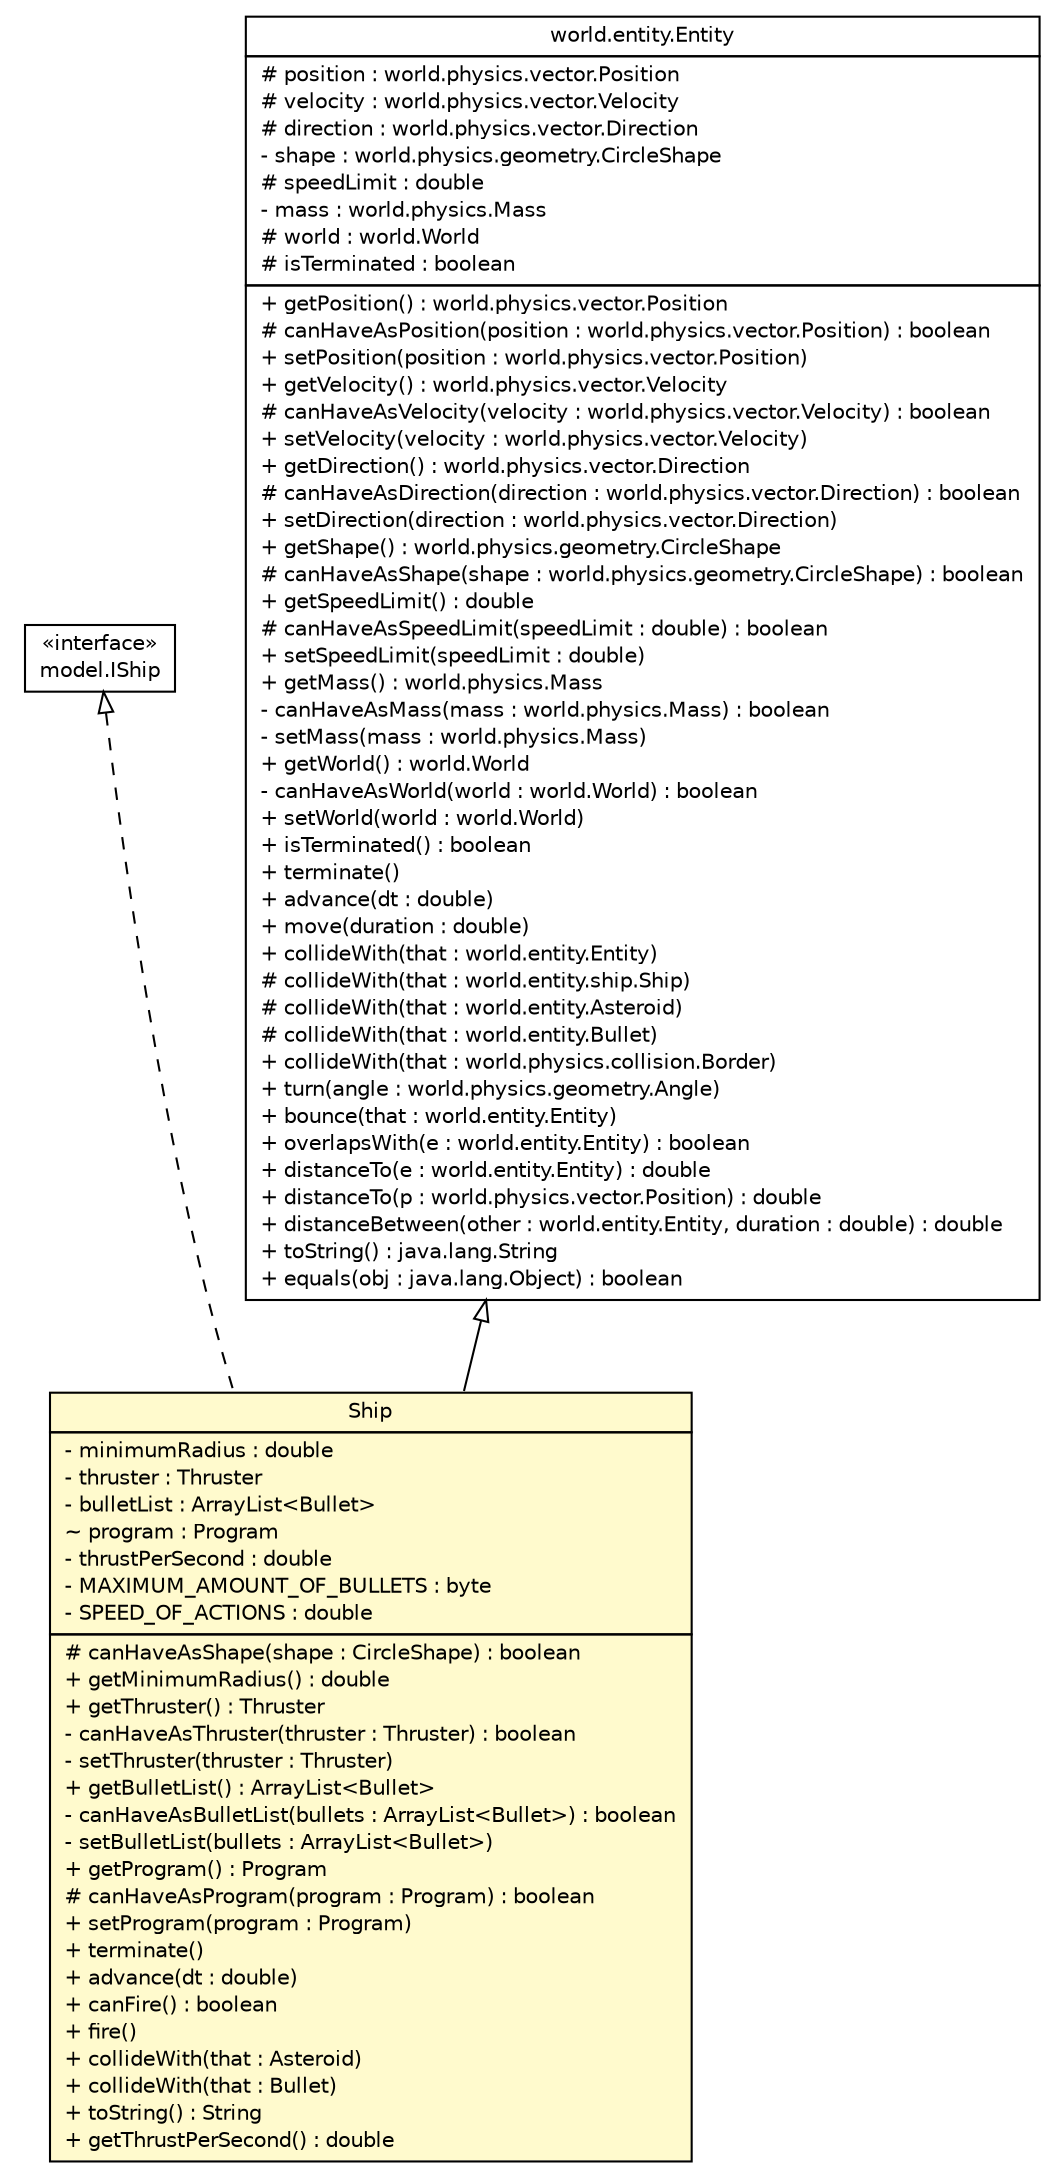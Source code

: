 #!/usr/local/bin/dot
#
# Class diagram 
# Generated by UMLGraph version R5_6 (http://www.umlgraph.org/)
#

digraph G {
	edge [fontname="Helvetica",fontsize=10,labelfontname="Helvetica",labelfontsize=10];
	node [fontname="Helvetica",fontsize=10,shape=plaintext];
	nodesep=0.25;
	ranksep=0.5;
	// model.IShip
	c15432 [label=<<table title="model.IShip" border="0" cellborder="1" cellspacing="0" cellpadding="2" port="p" href="../../../model/IShip.html">
		<tr><td><table border="0" cellspacing="0" cellpadding="1">
<tr><td align="center" balign="center"> &#171;interface&#187; </td></tr>
<tr><td align="center" balign="center"> model.IShip </td></tr>
		</table></td></tr>
		</table>>, URL="../../../model/IShip.html", fontname="Helvetica", fontcolor="black", fontsize=10.0];
	// world.entity.Entity
	c15522 [label=<<table title="world.entity.Entity" border="0" cellborder="1" cellspacing="0" cellpadding="2" port="p" href="../Entity.html">
		<tr><td><table border="0" cellspacing="0" cellpadding="1">
<tr><td align="center" balign="center"> world.entity.Entity </td></tr>
		</table></td></tr>
		<tr><td><table border="0" cellspacing="0" cellpadding="1">
<tr><td align="left" balign="left"> # position : world.physics.vector.Position </td></tr>
<tr><td align="left" balign="left"> # velocity : world.physics.vector.Velocity </td></tr>
<tr><td align="left" balign="left"> # direction : world.physics.vector.Direction </td></tr>
<tr><td align="left" balign="left"> - shape : world.physics.geometry.CircleShape </td></tr>
<tr><td align="left" balign="left"> # speedLimit : double </td></tr>
<tr><td align="left" balign="left"> - mass : world.physics.Mass </td></tr>
<tr><td align="left" balign="left"> # world : world.World </td></tr>
<tr><td align="left" balign="left"> # isTerminated : boolean </td></tr>
		</table></td></tr>
		<tr><td><table border="0" cellspacing="0" cellpadding="1">
<tr><td align="left" balign="left"> + getPosition() : world.physics.vector.Position </td></tr>
<tr><td align="left" balign="left"> # canHaveAsPosition(position : world.physics.vector.Position) : boolean </td></tr>
<tr><td align="left" balign="left"> + setPosition(position : world.physics.vector.Position) </td></tr>
<tr><td align="left" balign="left"> + getVelocity() : world.physics.vector.Velocity </td></tr>
<tr><td align="left" balign="left"> # canHaveAsVelocity(velocity : world.physics.vector.Velocity) : boolean </td></tr>
<tr><td align="left" balign="left"> + setVelocity(velocity : world.physics.vector.Velocity) </td></tr>
<tr><td align="left" balign="left"> + getDirection() : world.physics.vector.Direction </td></tr>
<tr><td align="left" balign="left"> # canHaveAsDirection(direction : world.physics.vector.Direction) : boolean </td></tr>
<tr><td align="left" balign="left"> + setDirection(direction : world.physics.vector.Direction) </td></tr>
<tr><td align="left" balign="left"> + getShape() : world.physics.geometry.CircleShape </td></tr>
<tr><td align="left" balign="left"> # canHaveAsShape(shape : world.physics.geometry.CircleShape) : boolean </td></tr>
<tr><td align="left" balign="left"> + getSpeedLimit() : double </td></tr>
<tr><td align="left" balign="left"> # canHaveAsSpeedLimit(speedLimit : double) : boolean </td></tr>
<tr><td align="left" balign="left"> + setSpeedLimit(speedLimit : double) </td></tr>
<tr><td align="left" balign="left"> + getMass() : world.physics.Mass </td></tr>
<tr><td align="left" balign="left"> - canHaveAsMass(mass : world.physics.Mass) : boolean </td></tr>
<tr><td align="left" balign="left"> - setMass(mass : world.physics.Mass) </td></tr>
<tr><td align="left" balign="left"> + getWorld() : world.World </td></tr>
<tr><td align="left" balign="left"> - canHaveAsWorld(world : world.World) : boolean </td></tr>
<tr><td align="left" balign="left"> + setWorld(world : world.World) </td></tr>
<tr><td align="left" balign="left"> + isTerminated() : boolean </td></tr>
<tr><td align="left" balign="left"> + terminate() </td></tr>
<tr><td align="left" balign="left"> + advance(dt : double) </td></tr>
<tr><td align="left" balign="left"> + move(duration : double) </td></tr>
<tr><td align="left" balign="left"> + collideWith(that : world.entity.Entity) </td></tr>
<tr><td align="left" balign="left"> # collideWith(that : world.entity.ship.Ship) </td></tr>
<tr><td align="left" balign="left"> # collideWith(that : world.entity.Asteroid) </td></tr>
<tr><td align="left" balign="left"> # collideWith(that : world.entity.Bullet) </td></tr>
<tr><td align="left" balign="left"> + collideWith(that : world.physics.collision.Border) </td></tr>
<tr><td align="left" balign="left"> + turn(angle : world.physics.geometry.Angle) </td></tr>
<tr><td align="left" balign="left"> + bounce(that : world.entity.Entity) </td></tr>
<tr><td align="left" balign="left"> + overlapsWith(e : world.entity.Entity) : boolean </td></tr>
<tr><td align="left" balign="left"> + distanceTo(e : world.entity.Entity) : double </td></tr>
<tr><td align="left" balign="left"> + distanceTo(p : world.physics.vector.Position) : double </td></tr>
<tr><td align="left" balign="left"> + distanceBetween(other : world.entity.Entity, duration : double) : double </td></tr>
<tr><td align="left" balign="left"> + toString() : java.lang.String </td></tr>
<tr><td align="left" balign="left"> + equals(obj : java.lang.Object) : boolean </td></tr>
		</table></td></tr>
		</table>>, URL="../Entity.html", fontname="Helvetica", fontcolor="black", fontsize=10.0];
	// world.entity.ship.Ship
	c15525 [label=<<table title="world.entity.ship.Ship" border="0" cellborder="1" cellspacing="0" cellpadding="2" port="p" bgcolor="lemonChiffon" href="./Ship.html">
		<tr><td><table border="0" cellspacing="0" cellpadding="1">
<tr><td align="center" balign="center"> Ship </td></tr>
		</table></td></tr>
		<tr><td><table border="0" cellspacing="0" cellpadding="1">
<tr><td align="left" balign="left"> - minimumRadius : double </td></tr>
<tr><td align="left" balign="left"> - thruster : Thruster </td></tr>
<tr><td align="left" balign="left"> - bulletList : ArrayList&lt;Bullet&gt; </td></tr>
<tr><td align="left" balign="left"> ~ program : Program </td></tr>
<tr><td align="left" balign="left"> - thrustPerSecond : double </td></tr>
<tr><td align="left" balign="left"> - MAXIMUM_AMOUNT_OF_BULLETS : byte </td></tr>
<tr><td align="left" balign="left"> - SPEED_OF_ACTIONS : double </td></tr>
		</table></td></tr>
		<tr><td><table border="0" cellspacing="0" cellpadding="1">
<tr><td align="left" balign="left"> # canHaveAsShape(shape : CircleShape) : boolean </td></tr>
<tr><td align="left" balign="left"> + getMinimumRadius() : double </td></tr>
<tr><td align="left" balign="left"> + getThruster() : Thruster </td></tr>
<tr><td align="left" balign="left"> - canHaveAsThruster(thruster : Thruster) : boolean </td></tr>
<tr><td align="left" balign="left"> - setThruster(thruster : Thruster) </td></tr>
<tr><td align="left" balign="left"> + getBulletList() : ArrayList&lt;Bullet&gt; </td></tr>
<tr><td align="left" balign="left"> - canHaveAsBulletList(bullets : ArrayList&lt;Bullet&gt;) : boolean </td></tr>
<tr><td align="left" balign="left"> - setBulletList(bullets : ArrayList&lt;Bullet&gt;) </td></tr>
<tr><td align="left" balign="left"> + getProgram() : Program </td></tr>
<tr><td align="left" balign="left"> # canHaveAsProgram(program : Program) : boolean </td></tr>
<tr><td align="left" balign="left"> + setProgram(program : Program) </td></tr>
<tr><td align="left" balign="left"> + terminate() </td></tr>
<tr><td align="left" balign="left"> + advance(dt : double) </td></tr>
<tr><td align="left" balign="left"> + canFire() : boolean </td></tr>
<tr><td align="left" balign="left"> + fire() </td></tr>
<tr><td align="left" balign="left"> + collideWith(that : Asteroid) </td></tr>
<tr><td align="left" balign="left"> + collideWith(that : Bullet) </td></tr>
<tr><td align="left" balign="left"> + toString() : String </td></tr>
<tr><td align="left" balign="left"> + getThrustPerSecond() : double </td></tr>
		</table></td></tr>
		</table>>, URL="./Ship.html", fontname="Helvetica", fontcolor="black", fontsize=10.0];
	//world.entity.ship.Ship extends world.entity.Entity
	c15522:p -> c15525:p [dir=back,arrowtail=empty];
	//world.entity.ship.Ship implements model.IShip
	c15432:p -> c15525:p [dir=back,arrowtail=empty,style=dashed];
}

